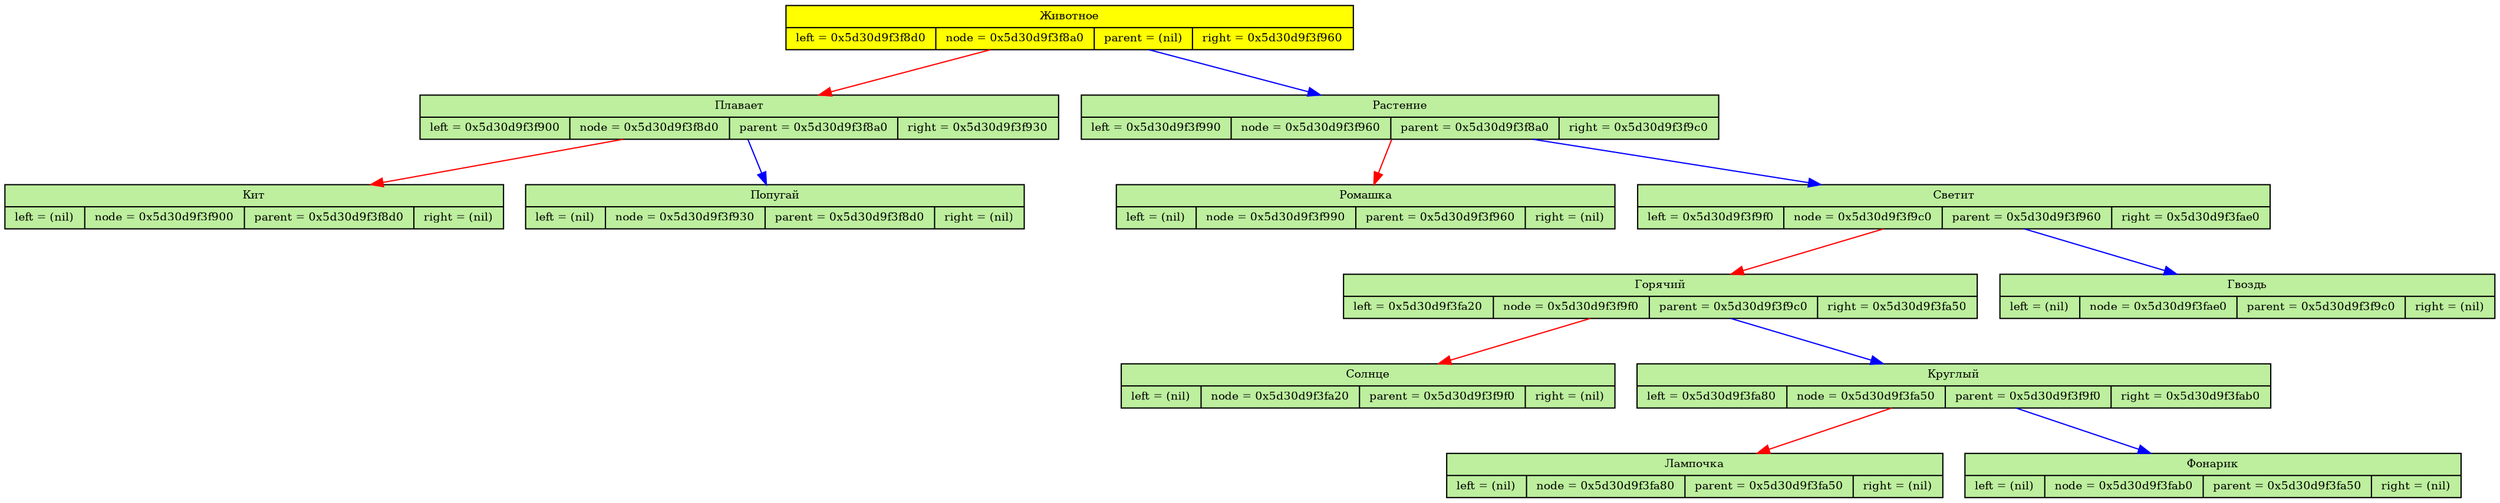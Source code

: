 digraph
{
	node[fontsize=9]

	node_0x5d30d9f3f8a0 [shape=record, label = "{Животное| {left = 0x5d30d9f3f8d0 | node = 0x5d30d9f3f8a0 | parent = (nil) | right = 0x5d30d9f3f960}}" style="filled",fillcolor="yellow"]

	node_0x5d30d9f3f8d0 [shape=record, label = "{Плавает| {left = 0x5d30d9f3f900 | node = 0x5d30d9f3f8d0 | parent = 0x5d30d9f3f8a0 | right = 0x5d30d9f3f930}}" style="filled",fillcolor="#BDEF9E"]

	edge[color="red",fontsize=12]
	node_0x5d30d9f3f8a0 -> node_0x5d30d9f3f8d0

	node_0x5d30d9f3f900 [shape=record, label = "{Кит| {left = (nil) | node = 0x5d30d9f3f900 | parent = 0x5d30d9f3f8d0 | right = (nil)}}" style="filled",fillcolor="#BDEF9E"]

	edge[color="red",fontsize=12]
	node_0x5d30d9f3f8d0 -> node_0x5d30d9f3f900

	node_0x5d30d9f3f930 [shape=record, label = "{Попугай| {left = (nil) | node = 0x5d30d9f3f930 | parent = 0x5d30d9f3f8d0 | right = (nil)}}" style="filled",fillcolor="#BDEF9E"]

	edge[color="blue",fontsize=12]
	node_0x5d30d9f3f8d0 -> node_0x5d30d9f3f930

	node_0x5d30d9f3f960 [shape=record, label = "{Растение| {left = 0x5d30d9f3f990 | node = 0x5d30d9f3f960 | parent = 0x5d30d9f3f8a0 | right = 0x5d30d9f3f9c0}}" style="filled",fillcolor="#BDEF9E"]

	edge[color="blue",fontsize=12]
	node_0x5d30d9f3f8a0 -> node_0x5d30d9f3f960

	node_0x5d30d9f3f990 [shape=record, label = "{Ромашка| {left = (nil) | node = 0x5d30d9f3f990 | parent = 0x5d30d9f3f960 | right = (nil)}}" style="filled",fillcolor="#BDEF9E"]

	edge[color="red",fontsize=12]
	node_0x5d30d9f3f960 -> node_0x5d30d9f3f990

	node_0x5d30d9f3f9c0 [shape=record, label = "{Светит| {left = 0x5d30d9f3f9f0 | node = 0x5d30d9f3f9c0 | parent = 0x5d30d9f3f960 | right = 0x5d30d9f3fae0}}" style="filled",fillcolor="#BDEF9E"]

	edge[color="blue",fontsize=12]
	node_0x5d30d9f3f960 -> node_0x5d30d9f3f9c0

	node_0x5d30d9f3f9f0 [shape=record, label = "{Горячий| {left = 0x5d30d9f3fa20 | node = 0x5d30d9f3f9f0 | parent = 0x5d30d9f3f9c0 | right = 0x5d30d9f3fa50}}" style="filled",fillcolor="#BDEF9E"]

	edge[color="red",fontsize=12]
	node_0x5d30d9f3f9c0 -> node_0x5d30d9f3f9f0

	node_0x5d30d9f3fa20 [shape=record, label = "{Солнце| {left = (nil) | node = 0x5d30d9f3fa20 | parent = 0x5d30d9f3f9f0 | right = (nil)}}" style="filled",fillcolor="#BDEF9E"]

	edge[color="red",fontsize=12]
	node_0x5d30d9f3f9f0 -> node_0x5d30d9f3fa20

	node_0x5d30d9f3fa50 [shape=record, label = "{Круглый| {left = 0x5d30d9f3fa80 | node = 0x5d30d9f3fa50 | parent = 0x5d30d9f3f9f0 | right = 0x5d30d9f3fab0}}" style="filled",fillcolor="#BDEF9E"]

	edge[color="blue",fontsize=12]
	node_0x5d30d9f3f9f0 -> node_0x5d30d9f3fa50

	node_0x5d30d9f3fa80 [shape=record, label = "{Лампочка| {left = (nil) | node = 0x5d30d9f3fa80 | parent = 0x5d30d9f3fa50 | right = (nil)}}" style="filled",fillcolor="#BDEF9E"]

	edge[color="red",fontsize=12]
	node_0x5d30d9f3fa50 -> node_0x5d30d9f3fa80

	node_0x5d30d9f3fab0 [shape=record, label = "{Фонарик| {left = (nil) | node = 0x5d30d9f3fab0 | parent = 0x5d30d9f3fa50 | right = (nil)}}" style="filled",fillcolor="#BDEF9E"]

	edge[color="blue",fontsize=12]
	node_0x5d30d9f3fa50 -> node_0x5d30d9f3fab0

	node_0x5d30d9f3fae0 [shape=record, label = "{Гвоздь| {left = (nil) | node = 0x5d30d9f3fae0 | parent = 0x5d30d9f3f9c0 | right = (nil)}}" style="filled",fillcolor="#BDEF9E"]

	edge[color="blue",fontsize=12]
	node_0x5d30d9f3f9c0 -> node_0x5d30d9f3fae0

	}